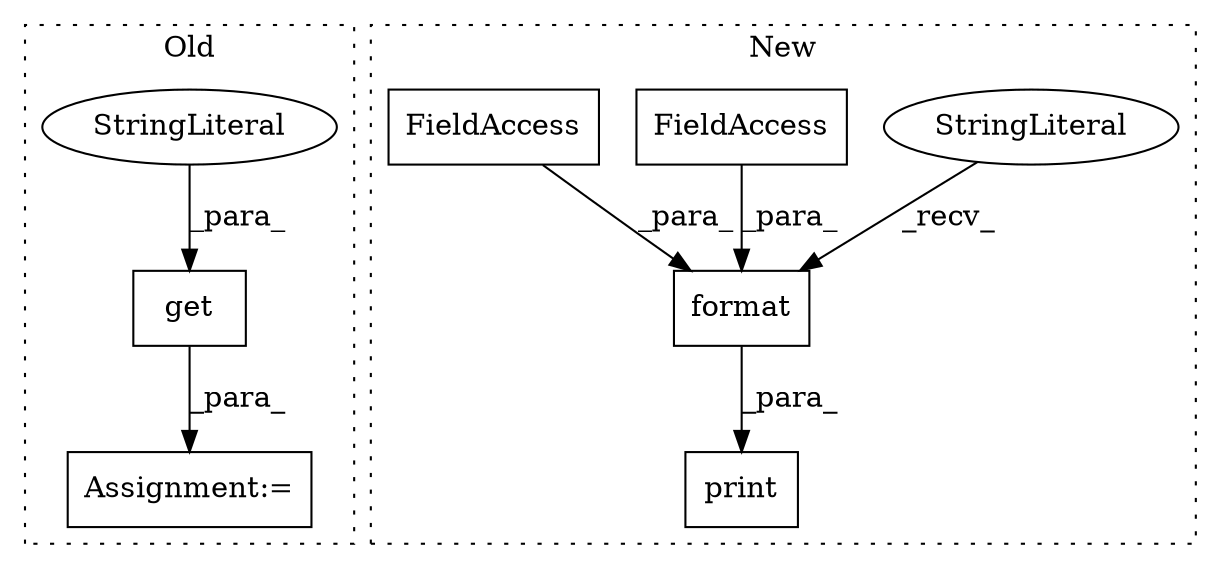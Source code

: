 digraph G {
subgraph cluster0 {
1 [label="get" a="32" s="867,901" l="4,1" shape="box"];
3 [label="StringLiteral" a="45" s="883" l="6" shape="ellipse"];
4 [label="Assignment:=" a="7" s="859" l="1" shape="box"];
label = "Old";
style="dotted";
}
subgraph cluster1 {
2 [label="print" a="32" s="896,1055" l="6,1" shape="box"];
5 [label="format" a="32" s="1008,1054" l="7,1" shape="box"];
6 [label="StringLiteral" a="45" s="902" l="105" shape="ellipse"];
7 [label="FieldAccess" a="22" s="1015" l="20" shape="box"];
8 [label="FieldAccess" a="22" s="1036" l="18" shape="box"];
label = "New";
style="dotted";
}
1 -> 4 [label="_para_"];
3 -> 1 [label="_para_"];
5 -> 2 [label="_para_"];
6 -> 5 [label="_recv_"];
7 -> 5 [label="_para_"];
8 -> 5 [label="_para_"];
}